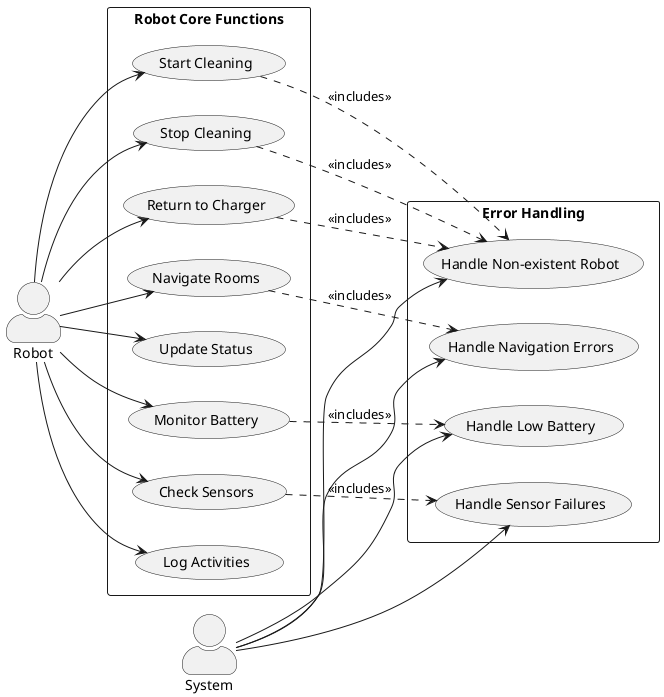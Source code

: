@startuml RobotFunctions
left to right direction
skinparam actorStyle awesome

actor "Robot" as R
actor "System" as S

rectangle "Robot Core Functions" {
    usecase "Start Cleaning" as UC1
    usecase "Stop Cleaning" as UC2
    usecase "Return to Charger" as UC3
    usecase "Navigate Rooms" as UC4
    usecase "Update Status" as UC5
    usecase "Monitor Battery" as UC6
    usecase "Check Sensors" as UC7
    usecase "Log Activities" as UC8
}

rectangle "Error Handling" {
    usecase "Handle Non-existent Robot" as ERR1
    usecase "Handle Navigation Errors" as ERR2
    usecase "Handle Low Battery" as ERR3
    usecase "Handle Sensor Failures" as ERR4
}

' Robot interactions
R --> UC1
R --> UC2
R --> UC3
R --> UC4
R --> UC5
R --> UC6
R --> UC7
R --> UC8

' System interactions
S --> ERR1
S --> ERR2
S --> ERR3
S --> ERR4

' Relationships
UC6 ..> ERR3 : <<includes>>
UC7 ..> ERR4 : <<includes>>
UC4 ..> ERR2 : <<includes>>
UC1 ..> ERR1 : <<includes>>
UC2 ..> ERR1 : <<includes>>
UC3 ..> ERR1 : <<includes>>

@enduml
